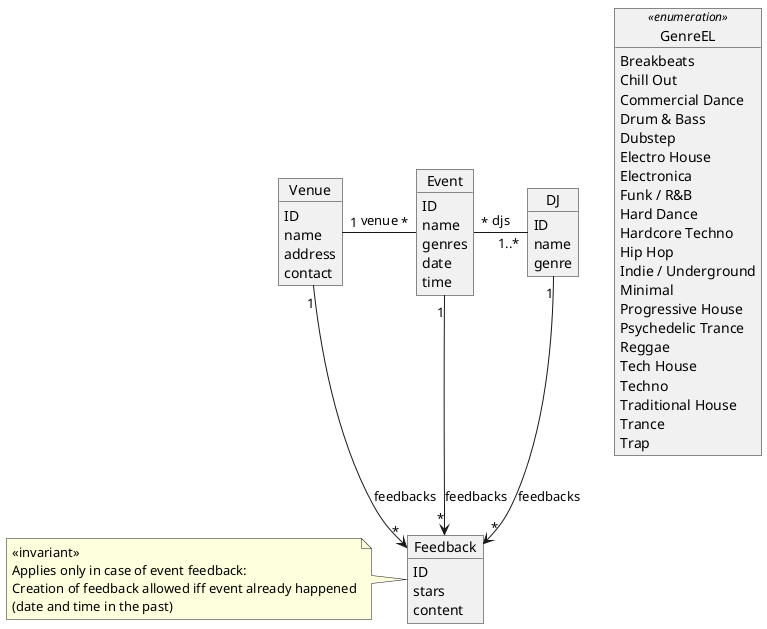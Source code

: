 @startuml model

object GenreEL <<enumeration>> {
  Breakbeats
  Chill Out
  Commercial Dance
  Drum & Bass
  Dubstep
  Electro House
  Electronica
  Funk / R&B
  Hard Dance
  Hardcore Techno
  Hip Hop
  Indie / Underground
  Minimal
  Progressive House
  Psychedelic Trance
  Reggae
  Tech House
  Techno
  Traditional House
  Trance
  Trap
}

object Event {
  ID
  name
  genres
  date
  time
}

object DJ {
  ID
  name
  genre
}

object Venue {
  ID
  name
  address
  contact
}

object Feedback {
  ID
  stars
  content
}

note left
  <<invariant>>
  Applies only in case of event feedback:
  Creation of feedback allowed iff event already happened
  (date and time in the past)
end note


Event "1" --> "*" Feedback : feedbacks
Venue "1" --> "*" Feedback : feedbacks
DJ "1" --> "*" Feedback : feedbacks

Event "*" -left- "1" Venue : venue
Event "*" -right- "1..*" DJ : djs

@enduml
